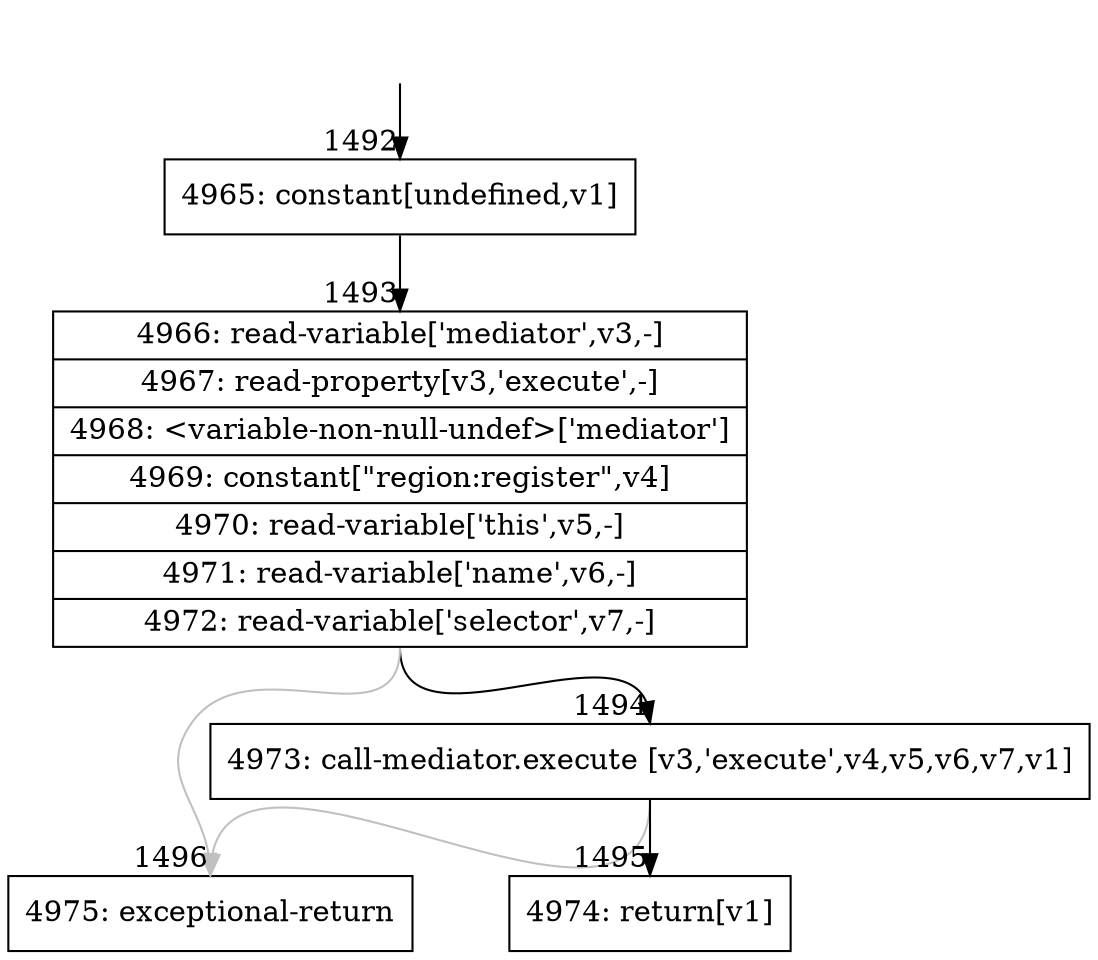 digraph {
rankdir="TD"
BB_entry124[shape=none,label=""];
BB_entry124 -> BB1492 [tailport=s, headport=n, headlabel="    1492"]
BB1492 [shape=record label="{4965: constant[undefined,v1]}" ] 
BB1492 -> BB1493 [tailport=s, headport=n, headlabel="      1493"]
BB1493 [shape=record label="{4966: read-variable['mediator',v3,-]|4967: read-property[v3,'execute',-]|4968: \<variable-non-null-undef\>['mediator']|4969: constant[\"region:register\",v4]|4970: read-variable['this',v5,-]|4971: read-variable['name',v6,-]|4972: read-variable['selector',v7,-]}" ] 
BB1493 -> BB1494 [tailport=s, headport=n, headlabel="      1494"]
BB1493 -> BB1496 [tailport=s, headport=n, color=gray, headlabel="      1496"]
BB1494 [shape=record label="{4973: call-mediator.execute [v3,'execute',v4,v5,v6,v7,v1]}" ] 
BB1494 -> BB1495 [tailport=s, headport=n, headlabel="      1495"]
BB1494 -> BB1496 [tailport=s, headport=n, color=gray]
BB1495 [shape=record label="{4974: return[v1]}" ] 
BB1496 [shape=record label="{4975: exceptional-return}" ] 
//#$~ 1358
}

